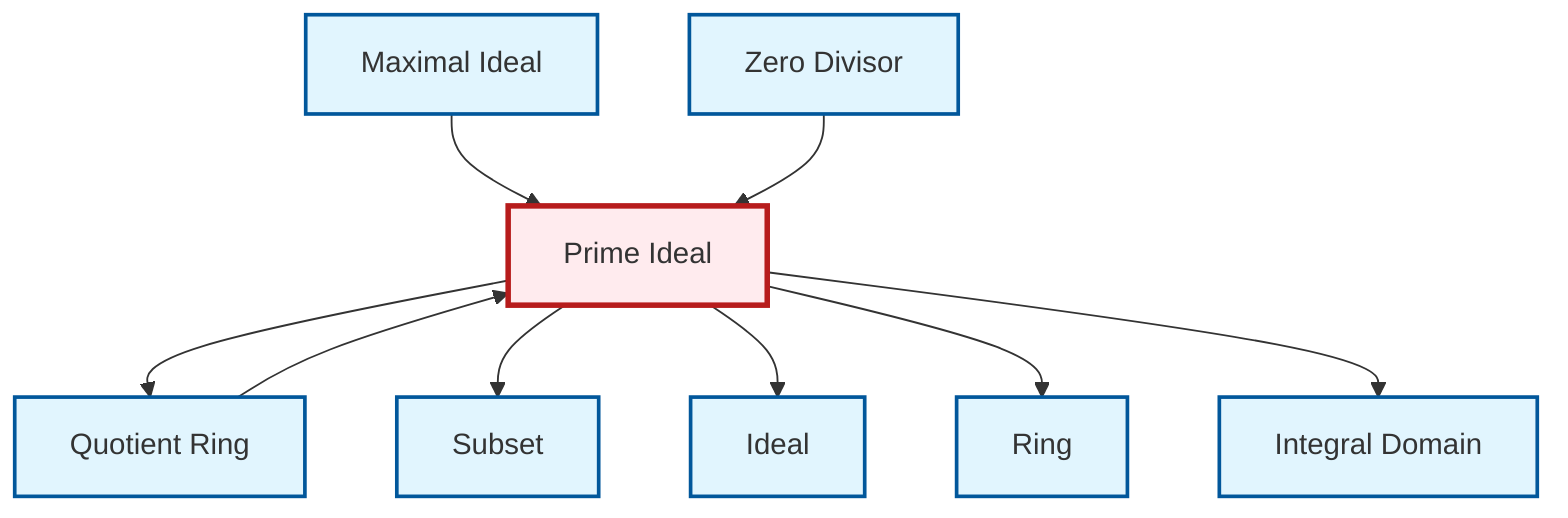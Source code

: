 graph TD
    classDef definition fill:#e1f5fe,stroke:#01579b,stroke-width:2px
    classDef theorem fill:#f3e5f5,stroke:#4a148c,stroke-width:2px
    classDef axiom fill:#fff3e0,stroke:#e65100,stroke-width:2px
    classDef example fill:#e8f5e9,stroke:#1b5e20,stroke-width:2px
    classDef current fill:#ffebee,stroke:#b71c1c,stroke-width:3px
    def-ring["Ring"]:::definition
    def-integral-domain["Integral Domain"]:::definition
    def-prime-ideal["Prime Ideal"]:::definition
    def-zero-divisor["Zero Divisor"]:::definition
    def-quotient-ring["Quotient Ring"]:::definition
    def-maximal-ideal["Maximal Ideal"]:::definition
    def-ideal["Ideal"]:::definition
    def-subset["Subset"]:::definition
    def-maximal-ideal --> def-prime-ideal
    def-prime-ideal --> def-quotient-ring
    def-prime-ideal --> def-subset
    def-zero-divisor --> def-prime-ideal
    def-prime-ideal --> def-ideal
    def-prime-ideal --> def-ring
    def-prime-ideal --> def-integral-domain
    def-quotient-ring --> def-prime-ideal
    class def-prime-ideal current